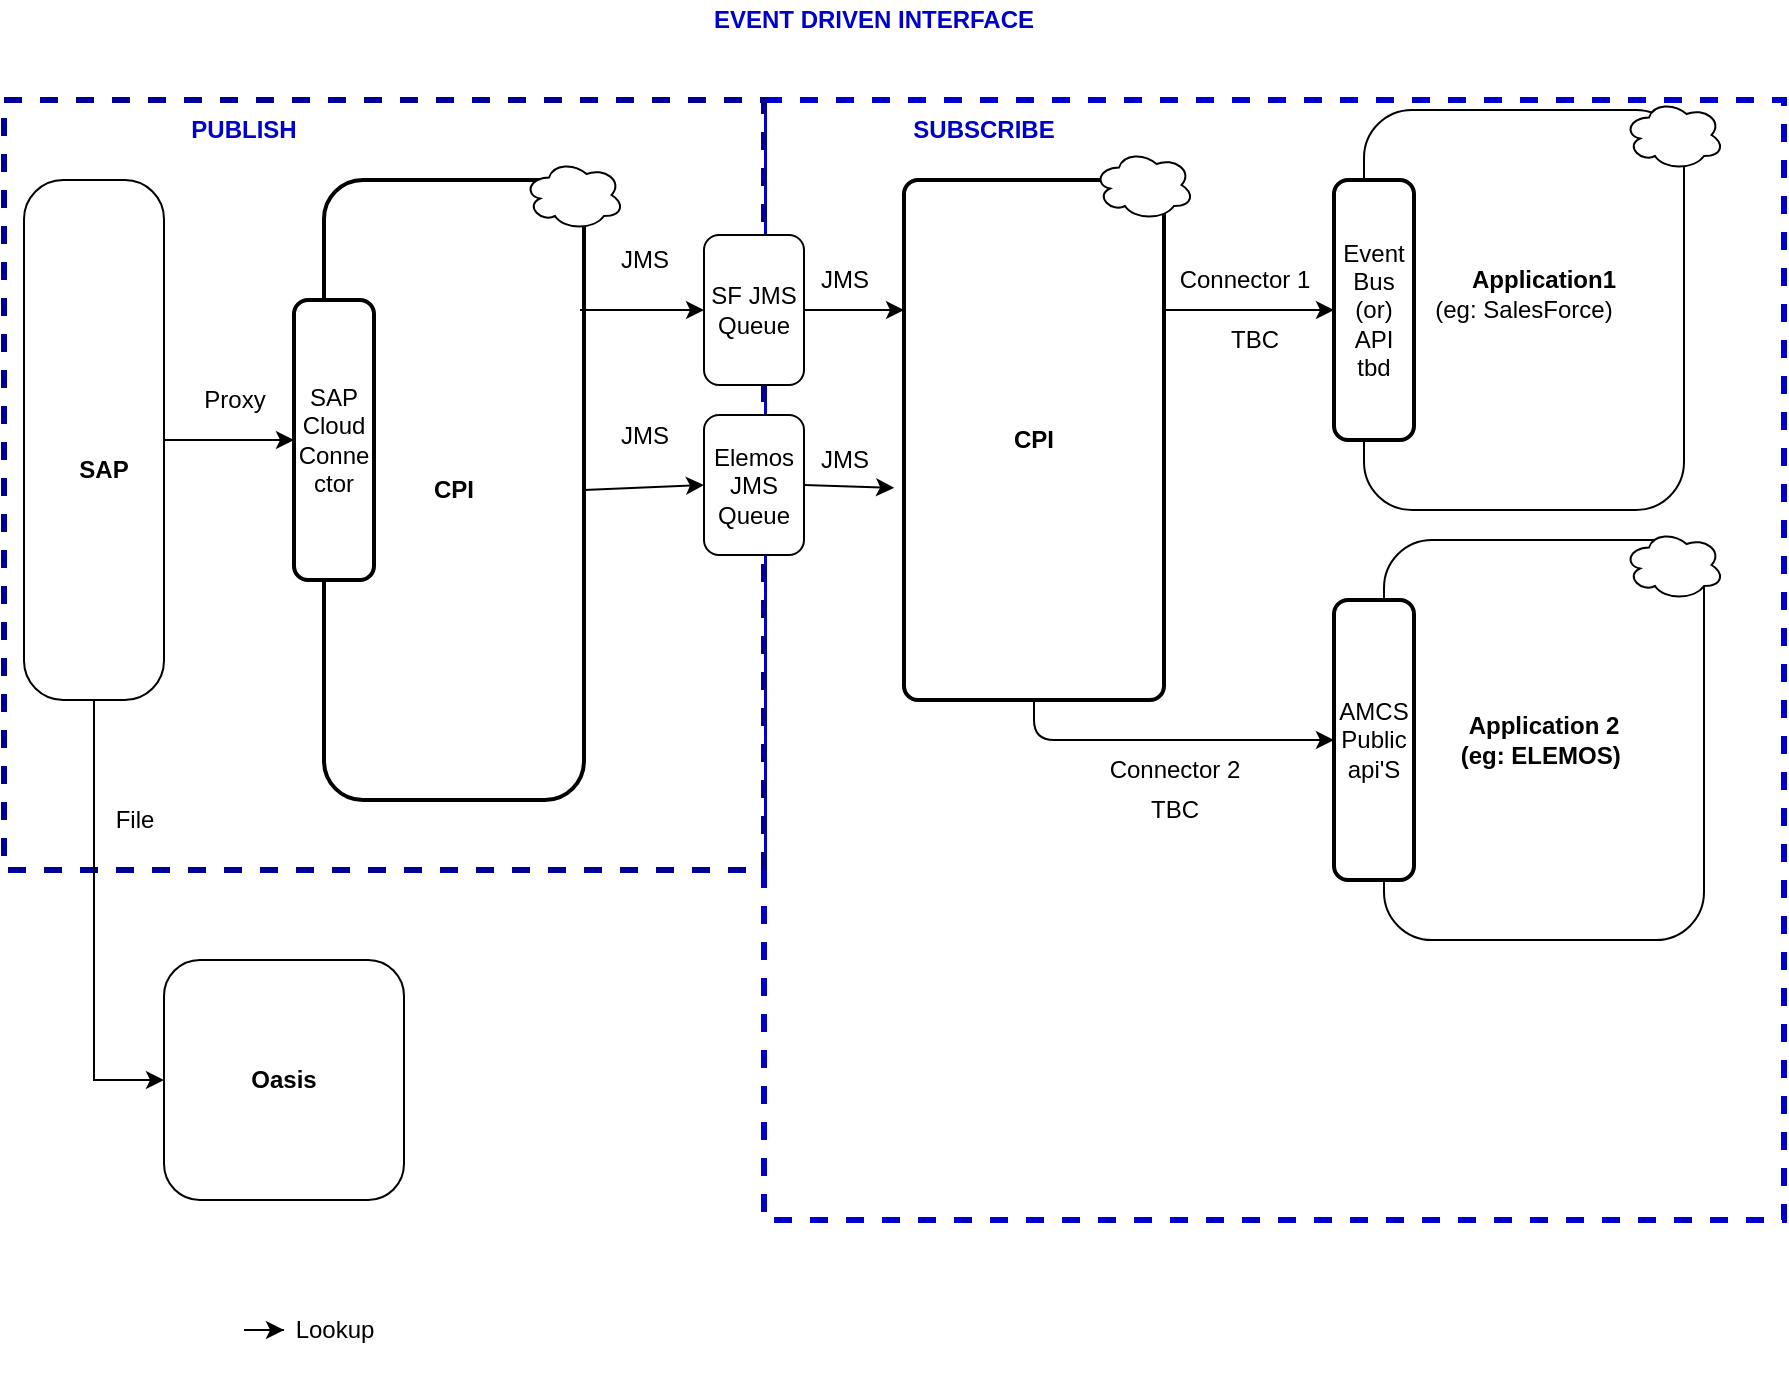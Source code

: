 <mxfile version="13.9.2" type="github">
  <diagram id="3beBZVSBlBhmqdihTZP1" name="Page-1">
    <mxGraphModel dx="2062" dy="705" grid="1" gridSize="10" guides="1" tooltips="1" connect="1" arrows="1" fold="1" page="1" pageScale="1" pageWidth="1100" pageHeight="850" math="0" shadow="0">
      <root>
        <mxCell id="0" />
        <mxCell id="1" parent="0" />
        <mxCell id="uPFkqqqm6VpQ1Sv5LJzm-1" value="" style="group" parent="1" vertex="1" connectable="0">
          <mxGeometry x="120" y="100" width="890" height="560" as="geometry" />
        </mxCell>
        <mxCell id="Vqod0EoV_r2I-PZZQ01A-7" value="" style="rounded=0;whiteSpace=wrap;html=1;dashed=1;strokeColor=#0000CC;strokeWidth=3;" parent="uPFkqqqm6VpQ1Sv5LJzm-1" vertex="1">
          <mxGeometry x="380" width="510" height="560" as="geometry" />
        </mxCell>
        <mxCell id="Vqod0EoV_r2I-PZZQ01A-3" value="" style="rounded=0;whiteSpace=wrap;html=1;dashed=1;strokeWidth=3;strokeColor=#000099;" parent="uPFkqqqm6VpQ1Sv5LJzm-1" vertex="1">
          <mxGeometry width="380" height="385" as="geometry" />
        </mxCell>
        <mxCell id="2EftRhcmE9VoELaN0KJN-4" value="" style="edgeStyle=orthogonalEdgeStyle;rounded=0;orthogonalLoop=1;jettySize=auto;html=1;entryX=0;entryY=0.5;entryDx=0;entryDy=0;" parent="uPFkqqqm6VpQ1Sv5LJzm-1" source="cQQMWOdF984l5gsL9wYo-2" target="2EftRhcmE9VoELaN0KJN-2" edge="1">
          <mxGeometry relative="1" as="geometry">
            <mxPoint x="160" y="170" as="targetPoint" />
          </mxGeometry>
        </mxCell>
        <object label="" id="cQQMWOdF984l5gsL9wYo-2">
          <mxCell style="whiteSpace=wrap;html=1;arcSize=28;rounded=1;rotation=-180;" parent="uPFkqqqm6VpQ1Sv5LJzm-1" vertex="1">
            <mxGeometry x="10" y="40" width="70" height="260" as="geometry" />
          </mxCell>
        </object>
        <mxCell id="cQQMWOdF984l5gsL9wYo-5" value="&lt;b&gt;SAP&lt;/b&gt;" style="text;html=1;strokeColor=none;fillColor=none;align=center;verticalAlign=middle;whiteSpace=wrap;rotation=0;rounded=1;" parent="uPFkqqqm6VpQ1Sv5LJzm-1" vertex="1">
          <mxGeometry x="25" y="170" width="50" height="30" as="geometry" />
        </mxCell>
        <mxCell id="cQQMWOdF984l5gsL9wYo-9" value="&lt;b&gt;Application 2&lt;br&gt;(eg: ELEMOS)&amp;nbsp;&lt;/b&gt;" style="whiteSpace=wrap;html=1;rounded=1;" parent="uPFkqqqm6VpQ1Sv5LJzm-1" vertex="1">
          <mxGeometry x="690" y="220" width="160" height="200" as="geometry" />
        </mxCell>
        <mxCell id="cQQMWOdF984l5gsL9wYo-10" value="(eg: SalesForce)" style="whiteSpace=wrap;html=1;rounded=1;" parent="uPFkqqqm6VpQ1Sv5LJzm-1" vertex="1">
          <mxGeometry x="680" y="5" width="160" height="200" as="geometry" />
        </mxCell>
        <mxCell id="cQQMWOdF984l5gsL9wYo-12" value="&lt;b&gt;Application1&lt;/b&gt;" style="text;html=1;strokeColor=none;fillColor=none;align=center;verticalAlign=middle;whiteSpace=wrap;rounded=1;" parent="uPFkqqqm6VpQ1Sv5LJzm-1" vertex="1">
          <mxGeometry x="750" y="80" width="40" height="20" as="geometry" />
        </mxCell>
        <mxCell id="cQQMWOdF984l5gsL9wYo-14" value="&lt;b&gt;CPI&lt;/b&gt;" style="whiteSpace=wrap;html=1;absoluteArcSize=1;arcSize=39;strokeWidth=2;rounded=1;" parent="uPFkqqqm6VpQ1Sv5LJzm-1" vertex="1">
          <mxGeometry x="160" y="40" width="130" height="310" as="geometry" />
        </mxCell>
        <mxCell id="cQQMWOdF984l5gsL9wYo-20" value="SF JMS Queue" style="whiteSpace=wrap;html=1;rounded=1;" parent="uPFkqqqm6VpQ1Sv5LJzm-1" vertex="1">
          <mxGeometry x="350" y="67.5" width="50" height="75" as="geometry" />
        </mxCell>
        <mxCell id="1wfJWIZzBQJtpAAzH079-30" value="Event Bus (or) API&lt;br&gt;tbd" style="rounded=1;whiteSpace=wrap;html=1;absoluteArcSize=1;arcSize=14;strokeWidth=2;" parent="uPFkqqqm6VpQ1Sv5LJzm-1" vertex="1">
          <mxGeometry x="665" y="40" width="40" height="130" as="geometry" />
        </mxCell>
        <mxCell id="1wfJWIZzBQJtpAAzH079-35" style="edgeStyle=orthogonalEdgeStyle;rounded=1;orthogonalLoop=1;jettySize=auto;html=1;exitX=1;exitY=0.25;exitDx=0;exitDy=0;entryX=0;entryY=0.5;entryDx=0;entryDy=0;" parent="uPFkqqqm6VpQ1Sv5LJzm-1" source="1wfJWIZzBQJtpAAzH079-31" target="1wfJWIZzBQJtpAAzH079-30" edge="1">
          <mxGeometry relative="1" as="geometry" />
        </mxCell>
        <mxCell id="BBQ4ANnbawWz5MgYE2eR-13" style="edgeStyle=orthogonalEdgeStyle;rounded=0;orthogonalLoop=1;jettySize=auto;html=1;exitX=0.5;exitY=0;exitDx=0;exitDy=0;" parent="uPFkqqqm6VpQ1Sv5LJzm-1" source="cQQMWOdF984l5gsL9wYo-2" edge="1">
          <mxGeometry relative="1" as="geometry">
            <Array as="points">
              <mxPoint x="45" y="490" />
            </Array>
            <mxPoint x="80" y="490" as="targetPoint" />
          </mxGeometry>
        </mxCell>
        <mxCell id="1wfJWIZzBQJtpAAzH079-31" value="&lt;b&gt;CPI&lt;/b&gt;" style="rounded=1;whiteSpace=wrap;html=1;absoluteArcSize=1;arcSize=14;strokeWidth=2;" parent="uPFkqqqm6VpQ1Sv5LJzm-1" vertex="1">
          <mxGeometry x="450" y="40" width="130" height="260" as="geometry" />
        </mxCell>
        <mxCell id="1wfJWIZzBQJtpAAzH079-45" style="edgeStyle=orthogonalEdgeStyle;rounded=1;orthogonalLoop=1;jettySize=auto;html=1;exitX=1;exitY=0.5;exitDx=0;exitDy=0;entryX=0;entryY=0.25;entryDx=0;entryDy=0;" parent="uPFkqqqm6VpQ1Sv5LJzm-1" source="cQQMWOdF984l5gsL9wYo-20" target="1wfJWIZzBQJtpAAzH079-31" edge="1">
          <mxGeometry relative="1" as="geometry" />
        </mxCell>
        <mxCell id="1wfJWIZzBQJtpAAzH079-43" value="AMCS Public api&#39;S" style="rounded=1;whiteSpace=wrap;html=1;absoluteArcSize=1;arcSize=14;strokeWidth=2;" parent="uPFkqqqm6VpQ1Sv5LJzm-1" vertex="1">
          <mxGeometry x="665" y="250" width="40" height="140" as="geometry" />
        </mxCell>
        <mxCell id="1wfJWIZzBQJtpAAzH079-36" style="edgeStyle=orthogonalEdgeStyle;rounded=1;orthogonalLoop=1;jettySize=auto;html=1;exitX=0.5;exitY=1;exitDx=0;exitDy=0;entryX=0;entryY=0.5;entryDx=0;entryDy=0;" parent="uPFkqqqm6VpQ1Sv5LJzm-1" source="1wfJWIZzBQJtpAAzH079-31" target="1wfJWIZzBQJtpAAzH079-43" edge="1">
          <mxGeometry relative="1" as="geometry" />
        </mxCell>
        <mxCell id="1wfJWIZzBQJtpAAzH079-46" value="Connector 1" style="text;html=1;align=center;verticalAlign=middle;resizable=0;points=[];autosize=1;" parent="uPFkqqqm6VpQ1Sv5LJzm-1" vertex="1">
          <mxGeometry x="580" y="80" width="80" height="20" as="geometry" />
        </mxCell>
        <mxCell id="1wfJWIZzBQJtpAAzH079-47" value="Connector 2" style="text;html=1;align=center;verticalAlign=middle;resizable=0;points=[];autosize=1;" parent="uPFkqqqm6VpQ1Sv5LJzm-1" vertex="1">
          <mxGeometry x="545" y="325" width="80" height="20" as="geometry" />
        </mxCell>
        <mxCell id="1wfJWIZzBQJtpAAzH079-49" value="Proxy" style="text;html=1;align=center;verticalAlign=middle;resizable=0;points=[];autosize=1;" parent="uPFkqqqm6VpQ1Sv5LJzm-1" vertex="1">
          <mxGeometry x="90" y="140" width="50" height="20" as="geometry" />
        </mxCell>
        <mxCell id="1wfJWIZzBQJtpAAzH079-52" value="JMS" style="text;html=1;align=center;verticalAlign=middle;resizable=0;points=[];autosize=1;" parent="uPFkqqqm6VpQ1Sv5LJzm-1" vertex="1">
          <mxGeometry x="400" y="80" width="40" height="20" as="geometry" />
        </mxCell>
        <mxCell id="Vqod0EoV_r2I-PZZQ01A-4" value="PUBLISH" style="text;html=1;strokeColor=none;fillColor=none;align=center;verticalAlign=middle;whiteSpace=wrap;rounded=0;dashed=1;fontColor=#0000CC;fontStyle=1" parent="uPFkqqqm6VpQ1Sv5LJzm-1" vertex="1">
          <mxGeometry x="100" y="5" width="40" height="20" as="geometry" />
        </mxCell>
        <mxCell id="Vqod0EoV_r2I-PZZQ01A-8" value="SUBSCRIBE" style="text;html=1;strokeColor=none;fillColor=none;align=center;verticalAlign=middle;whiteSpace=wrap;rounded=0;dashed=1;fontColor=#0000CC;fontStyle=1" parent="uPFkqqqm6VpQ1Sv5LJzm-1" vertex="1">
          <mxGeometry x="470" y="5" width="40" height="20" as="geometry" />
        </mxCell>
        <mxCell id="X__tJxEk-Le90g0lmYf4-1" value="TBC" style="text;html=1;align=center;verticalAlign=middle;resizable=0;points=[];autosize=1;" parent="uPFkqqqm6VpQ1Sv5LJzm-1" vertex="1">
          <mxGeometry x="605" y="110" width="40" height="20" as="geometry" />
        </mxCell>
        <mxCell id="X__tJxEk-Le90g0lmYf4-2" value="TBC" style="text;html=1;align=center;verticalAlign=middle;resizable=0;points=[];autosize=1;" parent="uPFkqqqm6VpQ1Sv5LJzm-1" vertex="1">
          <mxGeometry x="565" y="345" width="40" height="20" as="geometry" />
        </mxCell>
        <mxCell id="2EftRhcmE9VoELaN0KJN-2" value="SAP Cloud Conne ctor" style="rounded=1;whiteSpace=wrap;html=1;absoluteArcSize=1;arcSize=14;strokeWidth=2;" parent="uPFkqqqm6VpQ1Sv5LJzm-1" vertex="1">
          <mxGeometry x="145" y="100" width="40" height="140" as="geometry" />
        </mxCell>
        <mxCell id="2EftRhcmE9VoELaN0KJN-6" value="" style="endArrow=classic;html=1;exitX=1;exitY=0.5;exitDx=0;exitDy=0;entryX=0;entryY=0.5;entryDx=0;entryDy=0;" parent="uPFkqqqm6VpQ1Sv5LJzm-1" source="cQQMWOdF984l5gsL9wYo-14" target="2EftRhcmE9VoELaN0KJN-12" edge="1">
          <mxGeometry width="50" height="50" relative="1" as="geometry">
            <mxPoint x="280" y="270" as="sourcePoint" />
            <mxPoint x="349" y="235" as="targetPoint" />
            <Array as="points" />
          </mxGeometry>
        </mxCell>
        <mxCell id="2EftRhcmE9VoELaN0KJN-9" value="JMS" style="text;html=1;align=center;verticalAlign=middle;resizable=0;points=[];autosize=1;" parent="uPFkqqqm6VpQ1Sv5LJzm-1" vertex="1">
          <mxGeometry x="300" y="157.5" width="40" height="20" as="geometry" />
        </mxCell>
        <mxCell id="2EftRhcmE9VoELaN0KJN-10" value="" style="endArrow=classic;html=1;entryX=0;entryY=0.5;entryDx=0;entryDy=0;" parent="uPFkqqqm6VpQ1Sv5LJzm-1" target="cQQMWOdF984l5gsL9wYo-20" edge="1">
          <mxGeometry width="50" height="50" relative="1" as="geometry">
            <mxPoint x="288" y="105" as="sourcePoint" />
            <mxPoint x="300" y="130" as="targetPoint" />
          </mxGeometry>
        </mxCell>
        <mxCell id="2EftRhcmE9VoELaN0KJN-11" value="JMS" style="text;html=1;align=center;verticalAlign=middle;resizable=0;points=[];autosize=1;" parent="uPFkqqqm6VpQ1Sv5LJzm-1" vertex="1">
          <mxGeometry x="300" y="70" width="40" height="20" as="geometry" />
        </mxCell>
        <mxCell id="2EftRhcmE9VoELaN0KJN-12" value="Elemos JMS Queue" style="whiteSpace=wrap;html=1;rounded=1;" parent="uPFkqqqm6VpQ1Sv5LJzm-1" vertex="1">
          <mxGeometry x="350" y="157.5" width="50" height="70" as="geometry" />
        </mxCell>
        <mxCell id="2EftRhcmE9VoELaN0KJN-7" value="" style="endArrow=classic;html=1;exitX=1;exitY=0.5;exitDx=0;exitDy=0;entryX=-0.038;entryY=0.592;entryDx=0;entryDy=0;entryPerimeter=0;" parent="uPFkqqqm6VpQ1Sv5LJzm-1" source="2EftRhcmE9VoELaN0KJN-12" target="1wfJWIZzBQJtpAAzH079-31" edge="1">
          <mxGeometry width="50" height="50" relative="1" as="geometry">
            <mxPoint x="460" y="410" as="sourcePoint" />
            <mxPoint x="450" y="228" as="targetPoint" />
            <Array as="points" />
          </mxGeometry>
        </mxCell>
        <mxCell id="2EftRhcmE9VoELaN0KJN-13" value="JMS" style="text;html=1;align=center;verticalAlign=middle;resizable=0;points=[];autosize=1;" parent="uPFkqqqm6VpQ1Sv5LJzm-1" vertex="1">
          <mxGeometry x="400" y="170" width="40" height="20" as="geometry" />
        </mxCell>
        <mxCell id="BBQ4ANnbawWz5MgYE2eR-14" value="&lt;b&gt;Oasis&lt;/b&gt;" style="whiteSpace=wrap;html=1;rounded=1;" parent="uPFkqqqm6VpQ1Sv5LJzm-1" vertex="1">
          <mxGeometry x="80" y="430" width="120" height="120" as="geometry" />
        </mxCell>
        <mxCell id="jM1_k6R8yeGZ31N2dn4X-1" value="File" style="text;html=1;align=center;verticalAlign=middle;resizable=0;points=[];autosize=1;" parent="uPFkqqqm6VpQ1Sv5LJzm-1" vertex="1">
          <mxGeometry x="50" y="350" width="30" height="20" as="geometry" />
        </mxCell>
        <mxCell id="6IWp_fXefH59K1T0-kwr-1" value="" style="ellipse;shape=cloud;whiteSpace=wrap;html=1;" vertex="1" parent="uPFkqqqm6VpQ1Sv5LJzm-1">
          <mxGeometry x="260" y="30" width="50" height="35" as="geometry" />
        </mxCell>
        <mxCell id="6IWp_fXefH59K1T0-kwr-5" value="" style="ellipse;shape=cloud;whiteSpace=wrap;html=1;" vertex="1" parent="uPFkqqqm6VpQ1Sv5LJzm-1">
          <mxGeometry x="545" y="25" width="50" height="35" as="geometry" />
        </mxCell>
        <mxCell id="6IWp_fXefH59K1T0-kwr-4" value="" style="ellipse;shape=cloud;whiteSpace=wrap;html=1;" vertex="1" parent="uPFkqqqm6VpQ1Sv5LJzm-1">
          <mxGeometry x="810" width="50" height="35" as="geometry" />
        </mxCell>
        <mxCell id="6IWp_fXefH59K1T0-kwr-3" value="" style="ellipse;shape=cloud;whiteSpace=wrap;html=1;" vertex="1" parent="uPFkqqqm6VpQ1Sv5LJzm-1">
          <mxGeometry x="810" y="215" width="50" height="35" as="geometry" />
        </mxCell>
        <mxCell id="uPFkqqqm6VpQ1Sv5LJzm-2" value="EVENT DRIVEN INTERFACE" style="text;html=1;strokeColor=none;fillColor=none;align=center;verticalAlign=middle;whiteSpace=wrap;rounded=0;dashed=1;fontColor=#0000CC;fontStyle=1" parent="1" vertex="1">
          <mxGeometry x="450" y="50" width="210" height="20" as="geometry" />
        </mxCell>
        <mxCell id="6IWp_fXefH59K1T0-kwr-6" style="edgeStyle=orthogonalEdgeStyle;rounded=0;orthogonalLoop=1;jettySize=auto;html=1;exitX=1;exitY=0.5;exitDx=0;exitDy=0;" edge="1" parent="1" source="6IWp_fXefH59K1T0-kwr-7" target="6IWp_fXefH59K1T0-kwr-8">
          <mxGeometry relative="1" as="geometry" />
        </mxCell>
        <mxCell id="6IWp_fXefH59K1T0-kwr-7" value="" style="shape=image;html=1;verticalAlign=top;verticalLabelPosition=bottom;labelBackgroundColor=#ffffff;imageAspect=0;aspect=fixed;image=https://cdn0.iconfinder.com/data/icons/opensourceicons/32/lookup.png" vertex="1" parent="1">
          <mxGeometry x="190" y="690" width="50" height="50" as="geometry" />
        </mxCell>
        <mxCell id="6IWp_fXefH59K1T0-kwr-8" value="Lookup" style="text;html=1;align=center;verticalAlign=middle;resizable=0;points=[];autosize=1;" vertex="1" parent="1">
          <mxGeometry x="260" y="705" width="50" height="20" as="geometry" />
        </mxCell>
      </root>
    </mxGraphModel>
  </diagram>
</mxfile>
